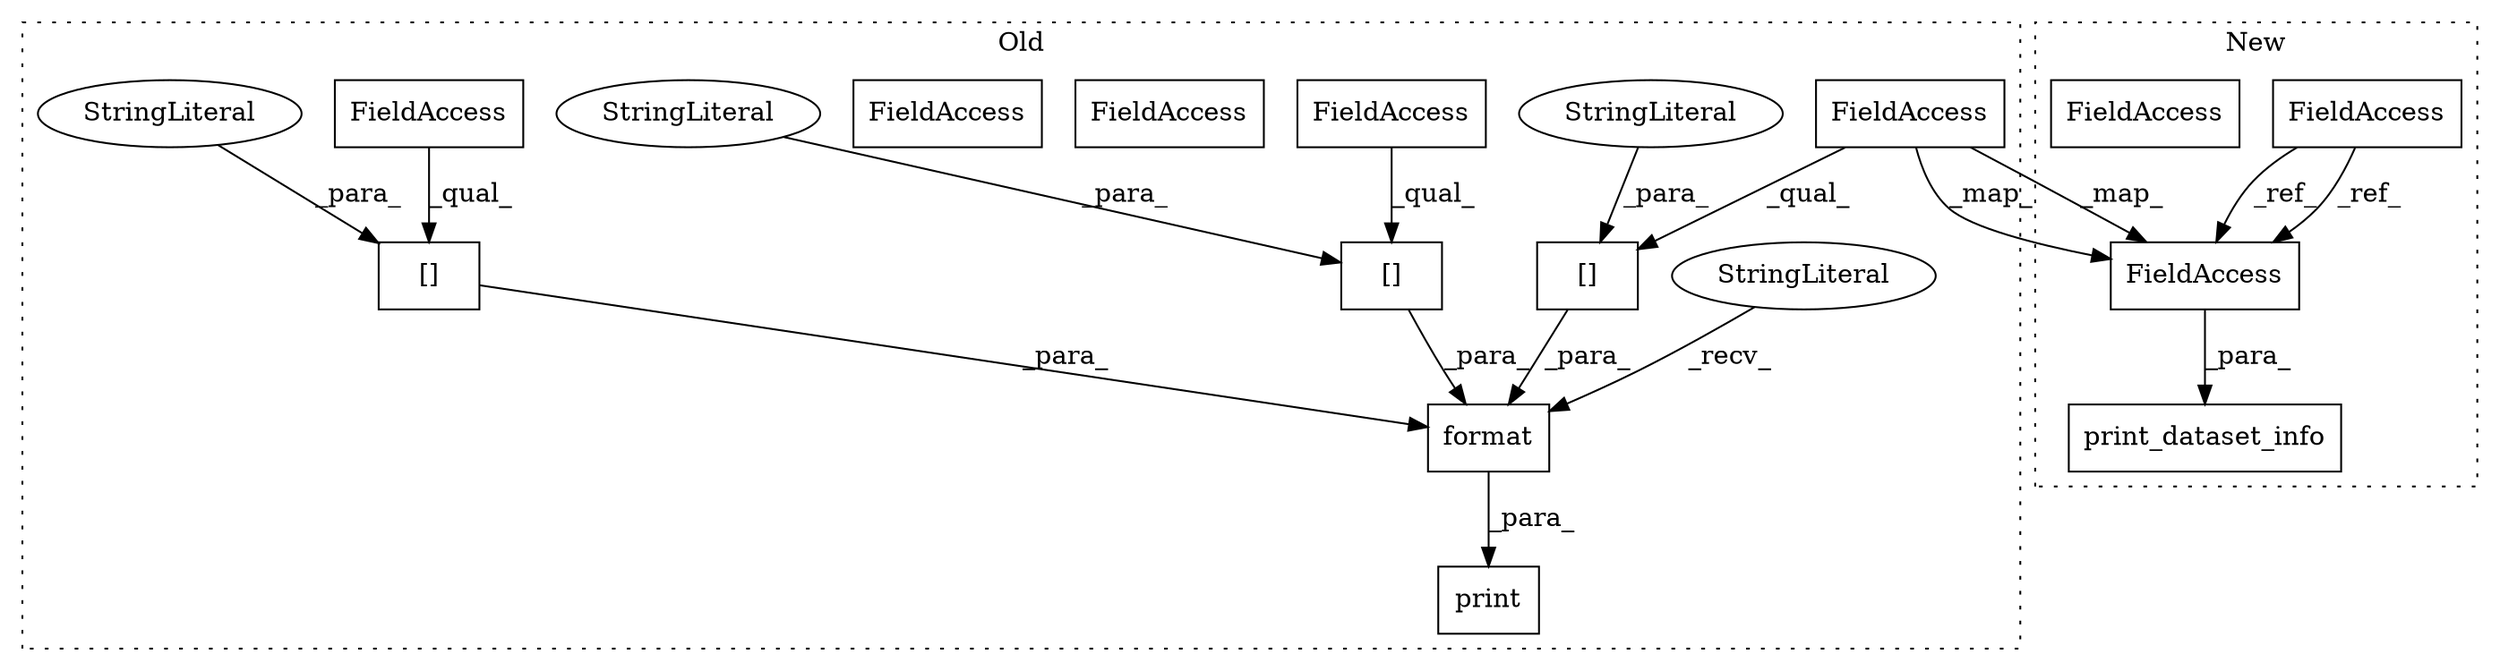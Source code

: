 digraph G {
subgraph cluster0 {
1 [label="[]" a="2" s="20311,20336" l="13,1" shape="box"];
3 [label="format" a="32" s="20304,20428" l="7,1" shape="box"];
4 [label="print" a="32" s="20226,20429" l="6,1" shape="box"];
5 [label="[]" a="2" s="20338,20363" l="13,1" shape="box"];
6 [label="StringLiteral" a="45" s="20324" l="12" shape="ellipse"];
7 [label="[]" a="2" s="20365,20389" l="13,1" shape="box"];
8 [label="StringLiteral" a="45" s="20351" l="12" shape="ellipse"];
9 [label="StringLiteral" a="45" s="20378" l="11" shape="ellipse"];
10 [label="StringLiteral" a="45" s="20232" l="71" shape="ellipse"];
12 [label="FieldAccess" a="22" s="20311" l="12" shape="box"];
14 [label="FieldAccess" a="22" s="20365" l="12" shape="box"];
16 [label="FieldAccess" a="22" s="20365" l="12" shape="box"];
17 [label="FieldAccess" a="22" s="20338" l="12" shape="box"];
18 [label="FieldAccess" a="22" s="20311" l="12" shape="box"];
label = "Old";
style="dotted";
}
subgraph cluster1 {
2 [label="print_dataset_info" a="32" s="20107,20138" l="19,1" shape="box"];
11 [label="FieldAccess" a="22" s="20019" l="12" shape="box"];
13 [label="FieldAccess" a="22" s="20126" l="12" shape="box"];
15 [label="FieldAccess" a="22" s="20126" l="12" shape="box"];
label = "New";
style="dotted";
}
1 -> 3 [label="_para_"];
3 -> 4 [label="_para_"];
5 -> 3 [label="_para_"];
6 -> 1 [label="_para_"];
7 -> 3 [label="_para_"];
8 -> 5 [label="_para_"];
9 -> 7 [label="_para_"];
10 -> 3 [label="_recv_"];
11 -> 15 [label="_ref_"];
11 -> 15 [label="_ref_"];
15 -> 2 [label="_para_"];
16 -> 7 [label="_qual_"];
17 -> 5 [label="_qual_"];
18 -> 15 [label="_map_"];
18 -> 1 [label="_qual_"];
18 -> 15 [label="_map_"];
}
